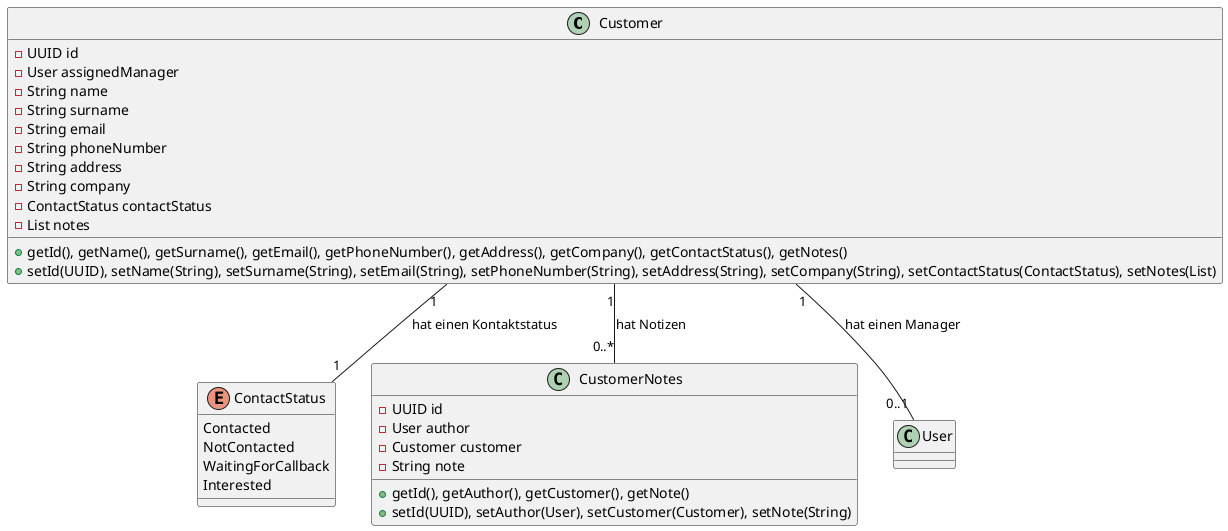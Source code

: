 @startuml
class Customer {
    - UUID id
    - User assignedManager
    - String name
    - String surname
    - String email
    - String phoneNumber
    - String address
    - String company
    - ContactStatus contactStatus
    - List notes

    + getId(), getName(), getSurname(), getEmail(), getPhoneNumber(), getAddress(), getCompany(), getContactStatus(), getNotes()
    + setId(UUID), setName(String), setSurname(String), setEmail(String), setPhoneNumber(String), setAddress(String), setCompany(String), setContactStatus(ContactStatus), setNotes(List)
}

enum ContactStatus {
    Contacted
    NotContacted
    WaitingForCallback
    Interested
}

class CustomerNotes {
    - UUID id
    - User author
    - Customer customer
    - String note

    + getId(), getAuthor(), getCustomer(), getNote()
    + setId(UUID), setAuthor(User), setCustomer(Customer), setNote(String)
}

Customer "1" -- "0..*" CustomerNotes : hat Notizen
Customer "1" -- "1" ContactStatus : hat einen Kontaktstatus
Customer "1" -- "0..1" User : hat einen Manager
@enduml